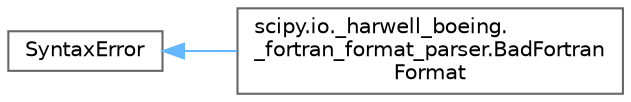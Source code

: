 digraph "Graphical Class Hierarchy"
{
 // LATEX_PDF_SIZE
  bgcolor="transparent";
  edge [fontname=Helvetica,fontsize=10,labelfontname=Helvetica,labelfontsize=10];
  node [fontname=Helvetica,fontsize=10,shape=box,height=0.2,width=0.4];
  rankdir="LR";
  Node0 [id="Node000000",label="SyntaxError",height=0.2,width=0.4,color="grey40", fillcolor="white", style="filled",URL="$dd/d28/classSyntaxError.html",tooltip=" "];
  Node0 -> Node1 [id="edge5622_Node000000_Node000001",dir="back",color="steelblue1",style="solid",tooltip=" "];
  Node1 [id="Node000001",label="scipy.io._harwell_boeing.\l_fortran_format_parser.BadFortran\lFormat",height=0.2,width=0.4,color="grey40", fillcolor="white", style="filled",URL="$d3/d41/classscipy_1_1io_1_1__harwell__boeing_1_1__fortran__format__parser_1_1BadFortranFormat.html",tooltip=" "];
}
